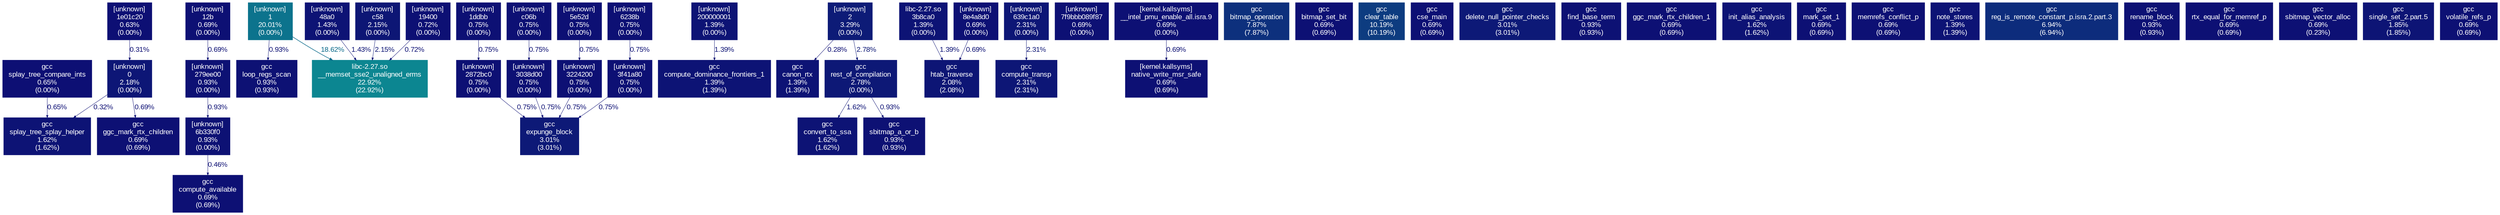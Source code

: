 digraph {
	graph [fontname=Arial, nodesep=0.125, ranksep=0.25];
	node [fontcolor=white, fontname=Arial, height=0, shape=box, style=filled, width=0];
	edge [fontname=Arial];
	"0:[unknown]" [color="#0d1676", fontcolor="#ffffff", fontsize="10.00", label="[unknown]\n0\n2.18%\n(0.00%)"];
	"0:[unknown]" -> "ggc_mark_rtx_children:/scratch/s1576261/spec-prof/install-spec-prof/CPU2006/403.gcc/exe/gcc" [arrowsize="0.35", color="#0d1074", fontcolor="#0d1074", fontsize="10.00", label="0.69%", labeldistance="0.50", penwidth="0.50"];
	"0:[unknown]" -> "splay_tree_splay_helper:/scratch/s1576261/spec-prof/install-spec-prof/CPU2006/403.gcc/exe/gcc" [arrowsize="0.35", color="#0d0e73", fontcolor="#0d0e73", fontsize="10.00", label="0.32%", labeldistance="0.50", penwidth="0.50"];
	"12b:[unknown]" [color="#0d1074", fontcolor="#ffffff", fontsize="10.00", label="[unknown]\n12b\n0.69%\n(0.00%)"];
	"12b:[unknown]" -> "279ee00:[unknown]" [arrowsize="0.35", color="#0d1074", fontcolor="#0d1074", fontsize="10.00", label="0.69%", labeldistance="0.50", penwidth="0.50"];
	"19400:[unknown]" [color="#0d1074", fontcolor="#ffffff", fontsize="10.00", label="[unknown]\n19400\n0.72%\n(0.00%)"];
	"19400:[unknown]" -> "__memset_sse2_unaligned_erms:/lib64/libc-2.27.so" [arrowsize="0.35", color="#0d1074", fontcolor="#0d1074", fontsize="10.00", label="0.72%", labeldistance="0.50", penwidth="0.50"];
	"1:[unknown]" [color="#0c738d", fontcolor="#ffffff", fontsize="10.00", label="[unknown]\n1\n20.01%\n(0.00%)"];
	"1:[unknown]" -> "__memset_sse2_unaligned_erms:/lib64/libc-2.27.so" [arrowsize="0.43", color="#0c6b8b", fontcolor="#0c6b8b", fontsize="10.00", label="18.62%", labeldistance="0.74", penwidth="0.74"];
	"1:[unknown]" -> "loop_regs_scan:/scratch/s1576261/spec-prof/install-spec-prof/CPU2006/403.gcc/exe/gcc" [arrowsize="0.35", color="#0d1174", fontcolor="#0d1174", fontsize="10.00", label="0.93%", labeldistance="0.50", penwidth="0.50"];
	"1ddbb:[unknown]" [color="#0d1074", fontcolor="#ffffff", fontsize="10.00", label="[unknown]\n1ddbb\n0.75%\n(0.00%)"];
	"1ddbb:[unknown]" -> "2872bc0:[unknown]" [arrowsize="0.35", color="#0d1074", fontcolor="#0d1074", fontsize="10.00", label="0.75%", labeldistance="0.50", penwidth="0.50"];
	"1e01c20:[unknown]" [color="#0d0f74", fontcolor="#ffffff", fontsize="10.00", label="[unknown]\n1e01c20\n0.63%\n(0.00%)"];
	"1e01c20:[unknown]" -> "0:[unknown]" [arrowsize="0.35", color="#0d0e73", fontcolor="#0d0e73", fontsize="10.00", label="0.31%", labeldistance="0.50", penwidth="0.50"];
	"200000001:[unknown]" [color="#0d1375", fontcolor="#ffffff", fontsize="10.00", label="[unknown]\n200000001\n1.39%\n(0.00%)"];
	"200000001:[unknown]" -> "compute_dominance_frontiers_1:/scratch/s1576261/spec-prof/install-spec-prof/CPU2006/403.gcc/exe/gcc" [arrowsize="0.35", color="#0d1375", fontcolor="#0d1375", fontsize="10.00", label="1.39%", labeldistance="0.50", penwidth="0.50"];
	"279ee00:[unknown]" [color="#0d1174", fontcolor="#ffffff", fontsize="10.00", label="[unknown]\n279ee00\n0.93%\n(0.00%)"];
	"279ee00:[unknown]" -> "6b330f0:[unknown]" [arrowsize="0.35", color="#0d1174", fontcolor="#0d1174", fontsize="10.00", label="0.93%", labeldistance="0.50", penwidth="0.50"];
	"2872bc0:[unknown]" [color="#0d1074", fontcolor="#ffffff", fontsize="10.00", label="[unknown]\n2872bc0\n0.75%\n(0.00%)"];
	"2872bc0:[unknown]" -> "expunge_block:/scratch/s1576261/spec-prof/install-spec-prof/CPU2006/403.gcc/exe/gcc" [arrowsize="0.35", color="#0d1074", fontcolor="#0d1074", fontsize="10.00", label="0.75%", labeldistance="0.50", penwidth="0.50"];
	"2:[unknown]" [color="#0d1b77", fontcolor="#ffffff", fontsize="10.00", label="[unknown]\n2\n3.29%\n(0.00%)"];
	"2:[unknown]" -> "canon_rtx:/scratch/s1576261/spec-prof/install-spec-prof/CPU2006/403.gcc/exe/gcc" [arrowsize="0.35", color="#0d0e73", fontcolor="#0d0e73", fontsize="10.00", label="0.28%", labeldistance="0.50", penwidth="0.50"];
	"2:[unknown]" -> "rest_of_compilation:/scratch/s1576261/spec-prof/install-spec-prof/CPU2006/403.gcc/exe/gcc" [arrowsize="0.35", color="#0d1876", fontcolor="#0d1876", fontsize="10.00", label="2.78%", labeldistance="0.50", penwidth="0.50"];
	"3038d00:[unknown]" [color="#0d1074", fontcolor="#ffffff", fontsize="10.00", label="[unknown]\n3038d00\n0.75%\n(0.00%)"];
	"3038d00:[unknown]" -> "expunge_block:/scratch/s1576261/spec-prof/install-spec-prof/CPU2006/403.gcc/exe/gcc" [arrowsize="0.35", color="#0d1074", fontcolor="#0d1074", fontsize="10.00", label="0.75%", labeldistance="0.50", penwidth="0.50"];
	"3224200:[unknown]" [color="#0d1074", fontcolor="#ffffff", fontsize="10.00", label="[unknown]\n3224200\n0.75%\n(0.00%)"];
	"3224200:[unknown]" -> "expunge_block:/scratch/s1576261/spec-prof/install-spec-prof/CPU2006/403.gcc/exe/gcc" [arrowsize="0.35", color="#0d1074", fontcolor="#0d1074", fontsize="10.00", label="0.75%", labeldistance="0.50", penwidth="0.50"];
	"3b8ca0:/lib64/libc-2.27.so" [color="#0d1375", fontcolor="#ffffff", fontsize="10.00", label="libc-2.27.so\n3b8ca0\n1.39%\n(0.00%)"];
	"3b8ca0:/lib64/libc-2.27.so" -> "htab_traverse:/scratch/s1576261/spec-prof/install-spec-prof/CPU2006/403.gcc/exe/gcc" [arrowsize="0.35", color="#0d1375", fontcolor="#0d1375", fontsize="10.00", label="1.39%", labeldistance="0.50", penwidth="0.50"];
	"3f41a80:[unknown]" [color="#0d1074", fontcolor="#ffffff", fontsize="10.00", label="[unknown]\n3f41a80\n0.75%\n(0.00%)"];
	"3f41a80:[unknown]" -> "expunge_block:/scratch/s1576261/spec-prof/install-spec-prof/CPU2006/403.gcc/exe/gcc" [arrowsize="0.35", color="#0d1074", fontcolor="#0d1074", fontsize="10.00", label="0.75%", labeldistance="0.50", penwidth="0.50"];
	"48a0:[unknown]" [color="#0d1375", fontcolor="#ffffff", fontsize="10.00", label="[unknown]\n48a0\n1.43%\n(0.00%)"];
	"48a0:[unknown]" -> "__memset_sse2_unaligned_erms:/lib64/libc-2.27.so" [arrowsize="0.35", color="#0d1375", fontcolor="#0d1375", fontsize="10.00", label="1.43%", labeldistance="0.50", penwidth="0.50"];
	"5e52d:[unknown]" [color="#0d1074", fontcolor="#ffffff", fontsize="10.00", label="[unknown]\n5e52d\n0.75%\n(0.00%)"];
	"5e52d:[unknown]" -> "3224200:[unknown]" [arrowsize="0.35", color="#0d1074", fontcolor="#0d1074", fontsize="10.00", label="0.75%", labeldistance="0.50", penwidth="0.50"];
	"6238b:[unknown]" [color="#0d1074", fontcolor="#ffffff", fontsize="10.00", label="[unknown]\n6238b\n0.75%\n(0.00%)"];
	"6238b:[unknown]" -> "3f41a80:[unknown]" [arrowsize="0.35", color="#0d1074", fontcolor="#0d1074", fontsize="10.00", label="0.75%", labeldistance="0.50", penwidth="0.50"];
	"639c1a0:[unknown]" [color="#0d1676", fontcolor="#ffffff", fontsize="10.00", label="[unknown]\n639c1a0\n2.31%\n(0.00%)"];
	"639c1a0:[unknown]" -> "compute_transp:/scratch/s1576261/spec-prof/install-spec-prof/CPU2006/403.gcc/exe/gcc" [arrowsize="0.35", color="#0d1676", fontcolor="#0d1676", fontsize="10.00", label="2.31%", labeldistance="0.50", penwidth="0.50"];
	"6b330f0:[unknown]" [color="#0d1174", fontcolor="#ffffff", fontsize="10.00", label="[unknown]\n6b330f0\n0.93%\n(0.00%)"];
	"6b330f0:[unknown]" -> "compute_available:/scratch/s1576261/spec-prof/install-spec-prof/CPU2006/403.gcc/exe/gcc" [arrowsize="0.35", color="#0d0f73", fontcolor="#0d0f73", fontsize="10.00", label="0.46%", labeldistance="0.50", penwidth="0.50"];
	"7f9bbb089f87:[unknown]" [color="#0d1074", fontcolor="#ffffff", fontsize="10.00", label="[unknown]\n7f9bbb089f87\n0.69%\n(0.00%)"];
	"8e4a8d0:[unknown]" [color="#0d1074", fontcolor="#ffffff", fontsize="10.00", label="[unknown]\n8e4a8d0\n0.69%\n(0.00%)"];
	"8e4a8d0:[unknown]" -> "htab_traverse:/scratch/s1576261/spec-prof/install-spec-prof/CPU2006/403.gcc/exe/gcc" [arrowsize="0.35", color="#0d1074", fontcolor="#0d1074", fontsize="10.00", label="0.69%", labeldistance="0.50", penwidth="0.50"];
	"__intel_pmu_enable_all.isra.9:[kernel.kallsyms]" [color="#0d1074", fontcolor="#ffffff", fontsize="10.00", label="[kernel.kallsyms]\n__intel_pmu_enable_all.isra.9\n0.69%\n(0.00%)"];
	"__intel_pmu_enable_all.isra.9:[kernel.kallsyms]" -> "native_write_msr_safe:[kernel.kallsyms]" [arrowsize="0.35", color="#0d1074", fontcolor="#0d1074", fontsize="10.00", label="0.69%", labeldistance="0.50", penwidth="0.50"];
	"__memset_sse2_unaligned_erms:/lib64/libc-2.27.so" [color="#0c8691", fontcolor="#ffffff", fontsize="10.00", label="libc-2.27.so\n__memset_sse2_unaligned_erms\n22.92%\n(22.92%)"];
	"bitmap_operation:/scratch/s1576261/spec-prof/install-spec-prof/CPU2006/403.gcc/exe/gcc" [color="#0d307d", fontcolor="#ffffff", fontsize="10.00", label="gcc\nbitmap_operation\n7.87%\n(7.87%)"];
	"bitmap_set_bit:/scratch/s1576261/spec-prof/install-spec-prof/CPU2006/403.gcc/exe/gcc" [color="#0d1074", fontcolor="#ffffff", fontsize="10.00", label="gcc\nbitmap_set_bit\n0.69%\n(0.69%)"];
	"c06b:[unknown]" [color="#0d1074", fontcolor="#ffffff", fontsize="10.00", label="[unknown]\nc06b\n0.75%\n(0.00%)"];
	"c06b:[unknown]" -> "3038d00:[unknown]" [arrowsize="0.35", color="#0d1074", fontcolor="#0d1074", fontsize="10.00", label="0.75%", labeldistance="0.50", penwidth="0.50"];
	"c58:[unknown]" [color="#0d1675", fontcolor="#ffffff", fontsize="10.00", label="[unknown]\nc58\n2.15%\n(0.00%)"];
	"c58:[unknown]" -> "__memset_sse2_unaligned_erms:/lib64/libc-2.27.so" [arrowsize="0.35", color="#0d1675", fontcolor="#0d1675", fontsize="10.00", label="2.15%", labeldistance="0.50", penwidth="0.50"];
	"canon_rtx:/scratch/s1576261/spec-prof/install-spec-prof/CPU2006/403.gcc/exe/gcc" [color="#0d1375", fontcolor="#ffffff", fontsize="10.00", label="gcc\ncanon_rtx\n1.39%\n(1.39%)"];
	"clear_table:/scratch/s1576261/spec-prof/install-spec-prof/CPU2006/403.gcc/exe/gcc" [color="#0d3c80", fontcolor="#ffffff", fontsize="10.00", label="gcc\nclear_table\n10.19%\n(10.19%)"];
	"compute_available:/scratch/s1576261/spec-prof/install-spec-prof/CPU2006/403.gcc/exe/gcc" [color="#0d1074", fontcolor="#ffffff", fontsize="10.00", label="gcc\ncompute_available\n0.69%\n(0.69%)"];
	"compute_dominance_frontiers_1:/scratch/s1576261/spec-prof/install-spec-prof/CPU2006/403.gcc/exe/gcc" [color="#0d1375", fontcolor="#ffffff", fontsize="10.00", label="gcc\ncompute_dominance_frontiers_1\n1.39%\n(1.39%)"];
	"compute_transp:/scratch/s1576261/spec-prof/install-spec-prof/CPU2006/403.gcc/exe/gcc" [color="#0d1676", fontcolor="#ffffff", fontsize="10.00", label="gcc\ncompute_transp\n2.31%\n(2.31%)"];
	"convert_to_ssa:/scratch/s1576261/spec-prof/install-spec-prof/CPU2006/403.gcc/exe/gcc" [color="#0d1375", fontcolor="#ffffff", fontsize="10.00", label="gcc\nconvert_to_ssa\n1.62%\n(1.62%)"];
	"cse_main:/scratch/s1576261/spec-prof/install-spec-prof/CPU2006/403.gcc/exe/gcc" [color="#0d1074", fontcolor="#ffffff", fontsize="10.00", label="gcc\ncse_main\n0.69%\n(0.69%)"];
	"delete_null_pointer_checks:/scratch/s1576261/spec-prof/install-spec-prof/CPU2006/403.gcc/exe/gcc" [color="#0d1977", fontcolor="#ffffff", fontsize="10.00", label="gcc\ndelete_null_pointer_checks\n3.01%\n(3.01%)"];
	"expunge_block:/scratch/s1576261/spec-prof/install-spec-prof/CPU2006/403.gcc/exe/gcc" [color="#0d1977", fontcolor="#ffffff", fontsize="10.00", label="gcc\nexpunge_block\n3.01%\n(3.01%)"];
	"find_base_term:/scratch/s1576261/spec-prof/install-spec-prof/CPU2006/403.gcc/exe/gcc" [color="#0d1174", fontcolor="#ffffff", fontsize="10.00", label="gcc\nfind_base_term\n0.93%\n(0.93%)"];
	"ggc_mark_rtx_children:/scratch/s1576261/spec-prof/install-spec-prof/CPU2006/403.gcc/exe/gcc" [color="#0d1074", fontcolor="#ffffff", fontsize="10.00", label="gcc\nggc_mark_rtx_children\n0.69%\n(0.69%)"];
	"ggc_mark_rtx_children_1:/scratch/s1576261/spec-prof/install-spec-prof/CPU2006/403.gcc/exe/gcc" [color="#0d1074", fontcolor="#ffffff", fontsize="10.00", label="gcc\nggc_mark_rtx_children_1\n0.69%\n(0.69%)"];
	"htab_traverse:/scratch/s1576261/spec-prof/install-spec-prof/CPU2006/403.gcc/exe/gcc" [color="#0d1575", fontcolor="#ffffff", fontsize="10.00", label="gcc\nhtab_traverse\n2.08%\n(2.08%)"];
	"init_alias_analysis:/scratch/s1576261/spec-prof/install-spec-prof/CPU2006/403.gcc/exe/gcc" [color="#0d1375", fontcolor="#ffffff", fontsize="10.00", label="gcc\ninit_alias_analysis\n1.62%\n(1.62%)"];
	"loop_regs_scan:/scratch/s1576261/spec-prof/install-spec-prof/CPU2006/403.gcc/exe/gcc" [color="#0d1174", fontcolor="#ffffff", fontsize="10.00", label="gcc\nloop_regs_scan\n0.93%\n(0.93%)"];
	"mark_set_1:/scratch/s1576261/spec-prof/install-spec-prof/CPU2006/403.gcc/exe/gcc" [color="#0d1074", fontcolor="#ffffff", fontsize="10.00", label="gcc\nmark_set_1\n0.69%\n(0.69%)"];
	"memrefs_conflict_p:/scratch/s1576261/spec-prof/install-spec-prof/CPU2006/403.gcc/exe/gcc" [color="#0d1074", fontcolor="#ffffff", fontsize="10.00", label="gcc\nmemrefs_conflict_p\n0.69%\n(0.69%)"];
	"native_write_msr_safe:[kernel.kallsyms]" [color="#0d1074", fontcolor="#ffffff", fontsize="10.00", label="[kernel.kallsyms]\nnative_write_msr_safe\n0.69%\n(0.69%)"];
	"note_stores:/scratch/s1576261/spec-prof/install-spec-prof/CPU2006/403.gcc/exe/gcc" [color="#0d1375", fontcolor="#ffffff", fontsize="10.00", label="gcc\nnote_stores\n1.39%\n(1.39%)"];
	"reg_is_remote_constant_p.isra.2.part.3:/scratch/s1576261/spec-prof/install-spec-prof/CPU2006/403.gcc/exe/gcc" [color="#0d2c7c", fontcolor="#ffffff", fontsize="10.00", label="gcc\nreg_is_remote_constant_p.isra.2.part.3\n6.94%\n(6.94%)"];
	"rename_block:/scratch/s1576261/spec-prof/install-spec-prof/CPU2006/403.gcc/exe/gcc" [color="#0d1174", fontcolor="#ffffff", fontsize="10.00", label="gcc\nrename_block\n0.93%\n(0.93%)"];
	"rest_of_compilation:/scratch/s1576261/spec-prof/install-spec-prof/CPU2006/403.gcc/exe/gcc" [color="#0d1876", fontcolor="#ffffff", fontsize="10.00", label="gcc\nrest_of_compilation\n2.78%\n(0.00%)"];
	"rest_of_compilation:/scratch/s1576261/spec-prof/install-spec-prof/CPU2006/403.gcc/exe/gcc" -> "convert_to_ssa:/scratch/s1576261/spec-prof/install-spec-prof/CPU2006/403.gcc/exe/gcc" [arrowsize="0.35", color="#0d1375", fontcolor="#0d1375", fontsize="10.00", label="1.62%", labeldistance="0.50", penwidth="0.50"];
	"rest_of_compilation:/scratch/s1576261/spec-prof/install-spec-prof/CPU2006/403.gcc/exe/gcc" -> "sbitmap_a_or_b:/scratch/s1576261/spec-prof/install-spec-prof/CPU2006/403.gcc/exe/gcc" [arrowsize="0.35", color="#0d1174", fontcolor="#0d1174", fontsize="10.00", label="0.93%", labeldistance="0.50", penwidth="0.50"];
	"rtx_equal_for_memref_p:/scratch/s1576261/spec-prof/install-spec-prof/CPU2006/403.gcc/exe/gcc" [color="#0d1074", fontcolor="#ffffff", fontsize="10.00", label="gcc\nrtx_equal_for_memref_p\n0.69%\n(0.69%)"];
	"sbitmap_a_or_b:/scratch/s1576261/spec-prof/install-spec-prof/CPU2006/403.gcc/exe/gcc" [color="#0d1174", fontcolor="#ffffff", fontsize="10.00", label="gcc\nsbitmap_a_or_b\n0.93%\n(0.93%)"];
	"sbitmap_vector_alloc:/scratch/s1576261/spec-prof/install-spec-prof/CPU2006/403.gcc/exe/gcc" [color="#0d1074", fontcolor="#ffffff", fontsize="10.00", label="gcc\nsbitmap_vector_alloc\n0.69%\n(0.23%)"];
	"single_set_2.part.5:/scratch/s1576261/spec-prof/install-spec-prof/CPU2006/403.gcc/exe/gcc" [color="#0d1475", fontcolor="#ffffff", fontsize="10.00", label="gcc\nsingle_set_2.part.5\n1.85%\n(1.85%)"];
	"splay_tree_compare_ints:/scratch/s1576261/spec-prof/install-spec-prof/CPU2006/403.gcc/exe/gcc" [color="#0d0f74", fontcolor="#ffffff", fontsize="10.00", label="gcc\nsplay_tree_compare_ints\n0.65%\n(0.00%)"];
	"splay_tree_compare_ints:/scratch/s1576261/spec-prof/install-spec-prof/CPU2006/403.gcc/exe/gcc" -> "splay_tree_splay_helper:/scratch/s1576261/spec-prof/install-spec-prof/CPU2006/403.gcc/exe/gcc" [arrowsize="0.35", color="#0d0f74", fontcolor="#0d0f74", fontsize="10.00", label="0.65%", labeldistance="0.50", penwidth="0.50"];
	"splay_tree_splay_helper:/scratch/s1576261/spec-prof/install-spec-prof/CPU2006/403.gcc/exe/gcc" [color="#0d1375", fontcolor="#ffffff", fontsize="10.00", label="gcc\nsplay_tree_splay_helper\n1.62%\n(1.62%)"];
	"volatile_refs_p:/scratch/s1576261/spec-prof/install-spec-prof/CPU2006/403.gcc/exe/gcc" [color="#0d1074", fontcolor="#ffffff", fontsize="10.00", label="gcc\nvolatile_refs_p\n0.69%\n(0.69%)"];
}
